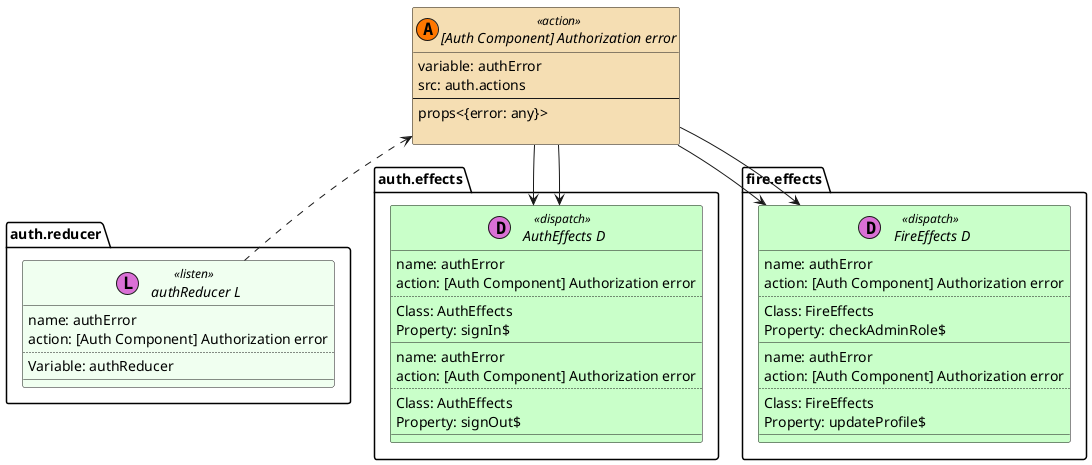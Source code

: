 @startuml [Auth Component] Authorization error

set namespaceSeparator ::
skinparam class {
    BackgroundColor<<listen>> HoneyDew
    BackgroundColor<<action>> Wheat
    BackgroundColor<<dispatch>> Technology
}

interface "[Auth Component] Authorization error" << (A,#FF7700) action >> {
            variable: authError
            src: auth.actions
            --
            props<{error: any}>

        }

        
interface "auth.reducer:: authReducer L" << (L,orchid) listen >> {
            name: authError
            action: [Auth Component] Authorization error
            ..
            Variable: authReducer
            __
        }
        "[Auth Component] Authorization error" <.down. "auth.reducer:: authReducer L"

interface "auth.effects:: AuthEffects D" << (D,orchid) dispatch >> {
            name: authError
            action: [Auth Component] Authorization error
            ..
            Class: AuthEffects
Property: signIn$
            __
        }
        "[Auth Component] Authorization error" -down-> "auth.effects:: AuthEffects D"

interface "auth.effects:: AuthEffects D" << (D,orchid) dispatch >> {
            name: authError
            action: [Auth Component] Authorization error
            ..
            Class: AuthEffects
Property: signOut$
            __
        }
        "[Auth Component] Authorization error" -down-> "auth.effects:: AuthEffects D"

interface "fire.effects:: FireEffects D" << (D,orchid) dispatch >> {
            name: authError
            action: [Auth Component] Authorization error
            ..
            Class: FireEffects
Property: checkAdminRole$
            __
        }
        "[Auth Component] Authorization error" -down-> "fire.effects:: FireEffects D"

interface "fire.effects:: FireEffects D" << (D,orchid) dispatch >> {
            name: authError
            action: [Auth Component] Authorization error
            ..
            Class: FireEffects
Property: updateProfile$
            __
        }
        "[Auth Component] Authorization error" -down-> "fire.effects:: FireEffects D"
 

@enduml